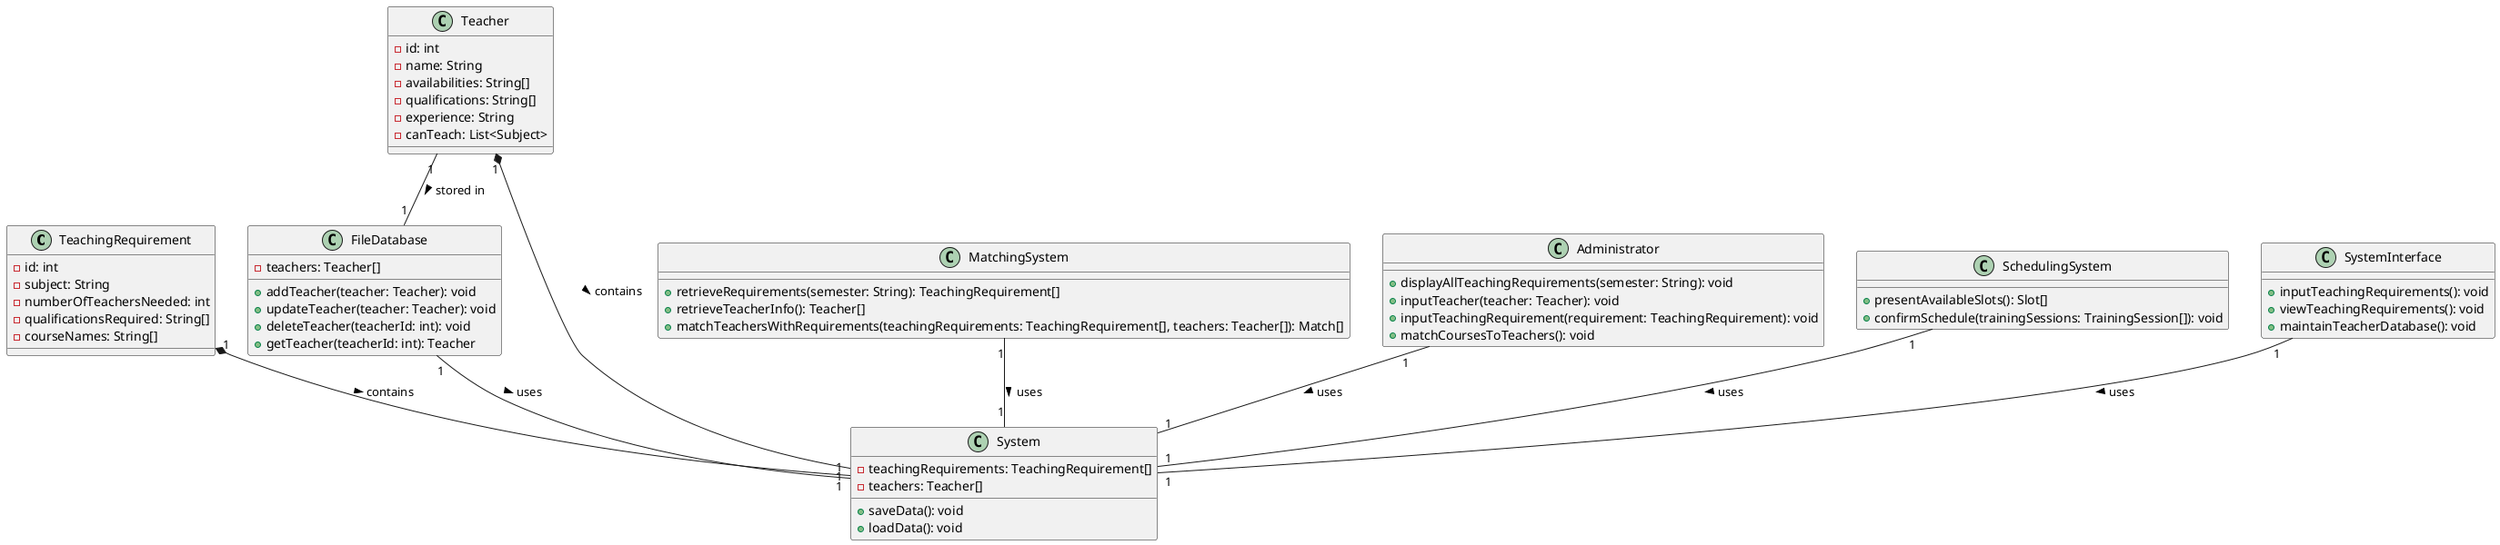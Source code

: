 @startuml

class TeachingRequirement {
    - id: int
    - subject: String
    - numberOfTeachersNeeded: int
    - qualificationsRequired: String[]
    - courseNames: String[]
}

class Teacher {
    - id: int
    - name: String
    - availabilities: String[]
    - qualifications: String[]
    - experience: String
    - canTeach: List<Subject>
}

class FileDatabase {
    - teachers: Teacher[]
    + addTeacher(teacher: Teacher): void
    + updateTeacher(teacher: Teacher): void
    + deleteTeacher(teacherId: int): void
    + getTeacher(teacherId: int): Teacher
}

class MatchingSystem {
    + retrieveRequirements(semester: String): TeachingRequirement[]
    + retrieveTeacherInfo(): Teacher[]
    + matchTeachersWithRequirements(teachingRequirements: TeachingRequirement[], teachers: Teacher[]): Match[]
}

class Administrator {
    + displayAllTeachingRequirements(semester: String): void
    + inputTeacher(teacher: Teacher): void
    + inputTeachingRequirement(requirement: TeachingRequirement): void
    + matchCoursesToTeachers(): void
}

class SchedulingSystem {
    + presentAvailableSlots(): Slot[]
    + confirmSchedule(trainingSessions: TrainingSession[]): void
}

class SystemInterface {
    + inputTeachingRequirements(): void
    + viewTeachingRequirements(): void
    + maintainTeacherDatabase(): void
}

class System {
    - teachingRequirements: TeachingRequirement[]
    - teachers: Teacher[]
    + saveData(): void
    + loadData(): void
}

TeachingRequirement "1" *-- "1" System : contains >
Teacher "1" *-- "1" System : contains >
Teacher "1" -- "1" FileDatabase : stored in >
SystemInterface "1" -- "1" System : uses >
MatchingSystem "1" -- "1" System : uses >
SchedulingSystem "1" -- "1" System : uses >
Administrator "1" -- "1" System : uses >
FileDatabase "1" -- "1" System : uses >

@enduml
